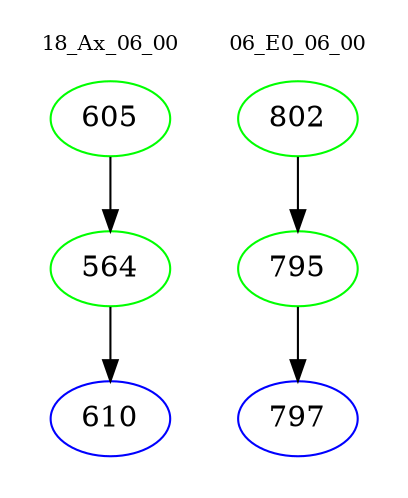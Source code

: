digraph{
subgraph cluster_0 {
color = white
label = "18_Ax_06_00";
fontsize=10;
T0_605 [label="605", color="green"]
T0_605 -> T0_564 [color="black"]
T0_564 [label="564", color="green"]
T0_564 -> T0_610 [color="black"]
T0_610 [label="610", color="blue"]
}
subgraph cluster_1 {
color = white
label = "06_E0_06_00";
fontsize=10;
T1_802 [label="802", color="green"]
T1_802 -> T1_795 [color="black"]
T1_795 [label="795", color="green"]
T1_795 -> T1_797 [color="black"]
T1_797 [label="797", color="blue"]
}
}
